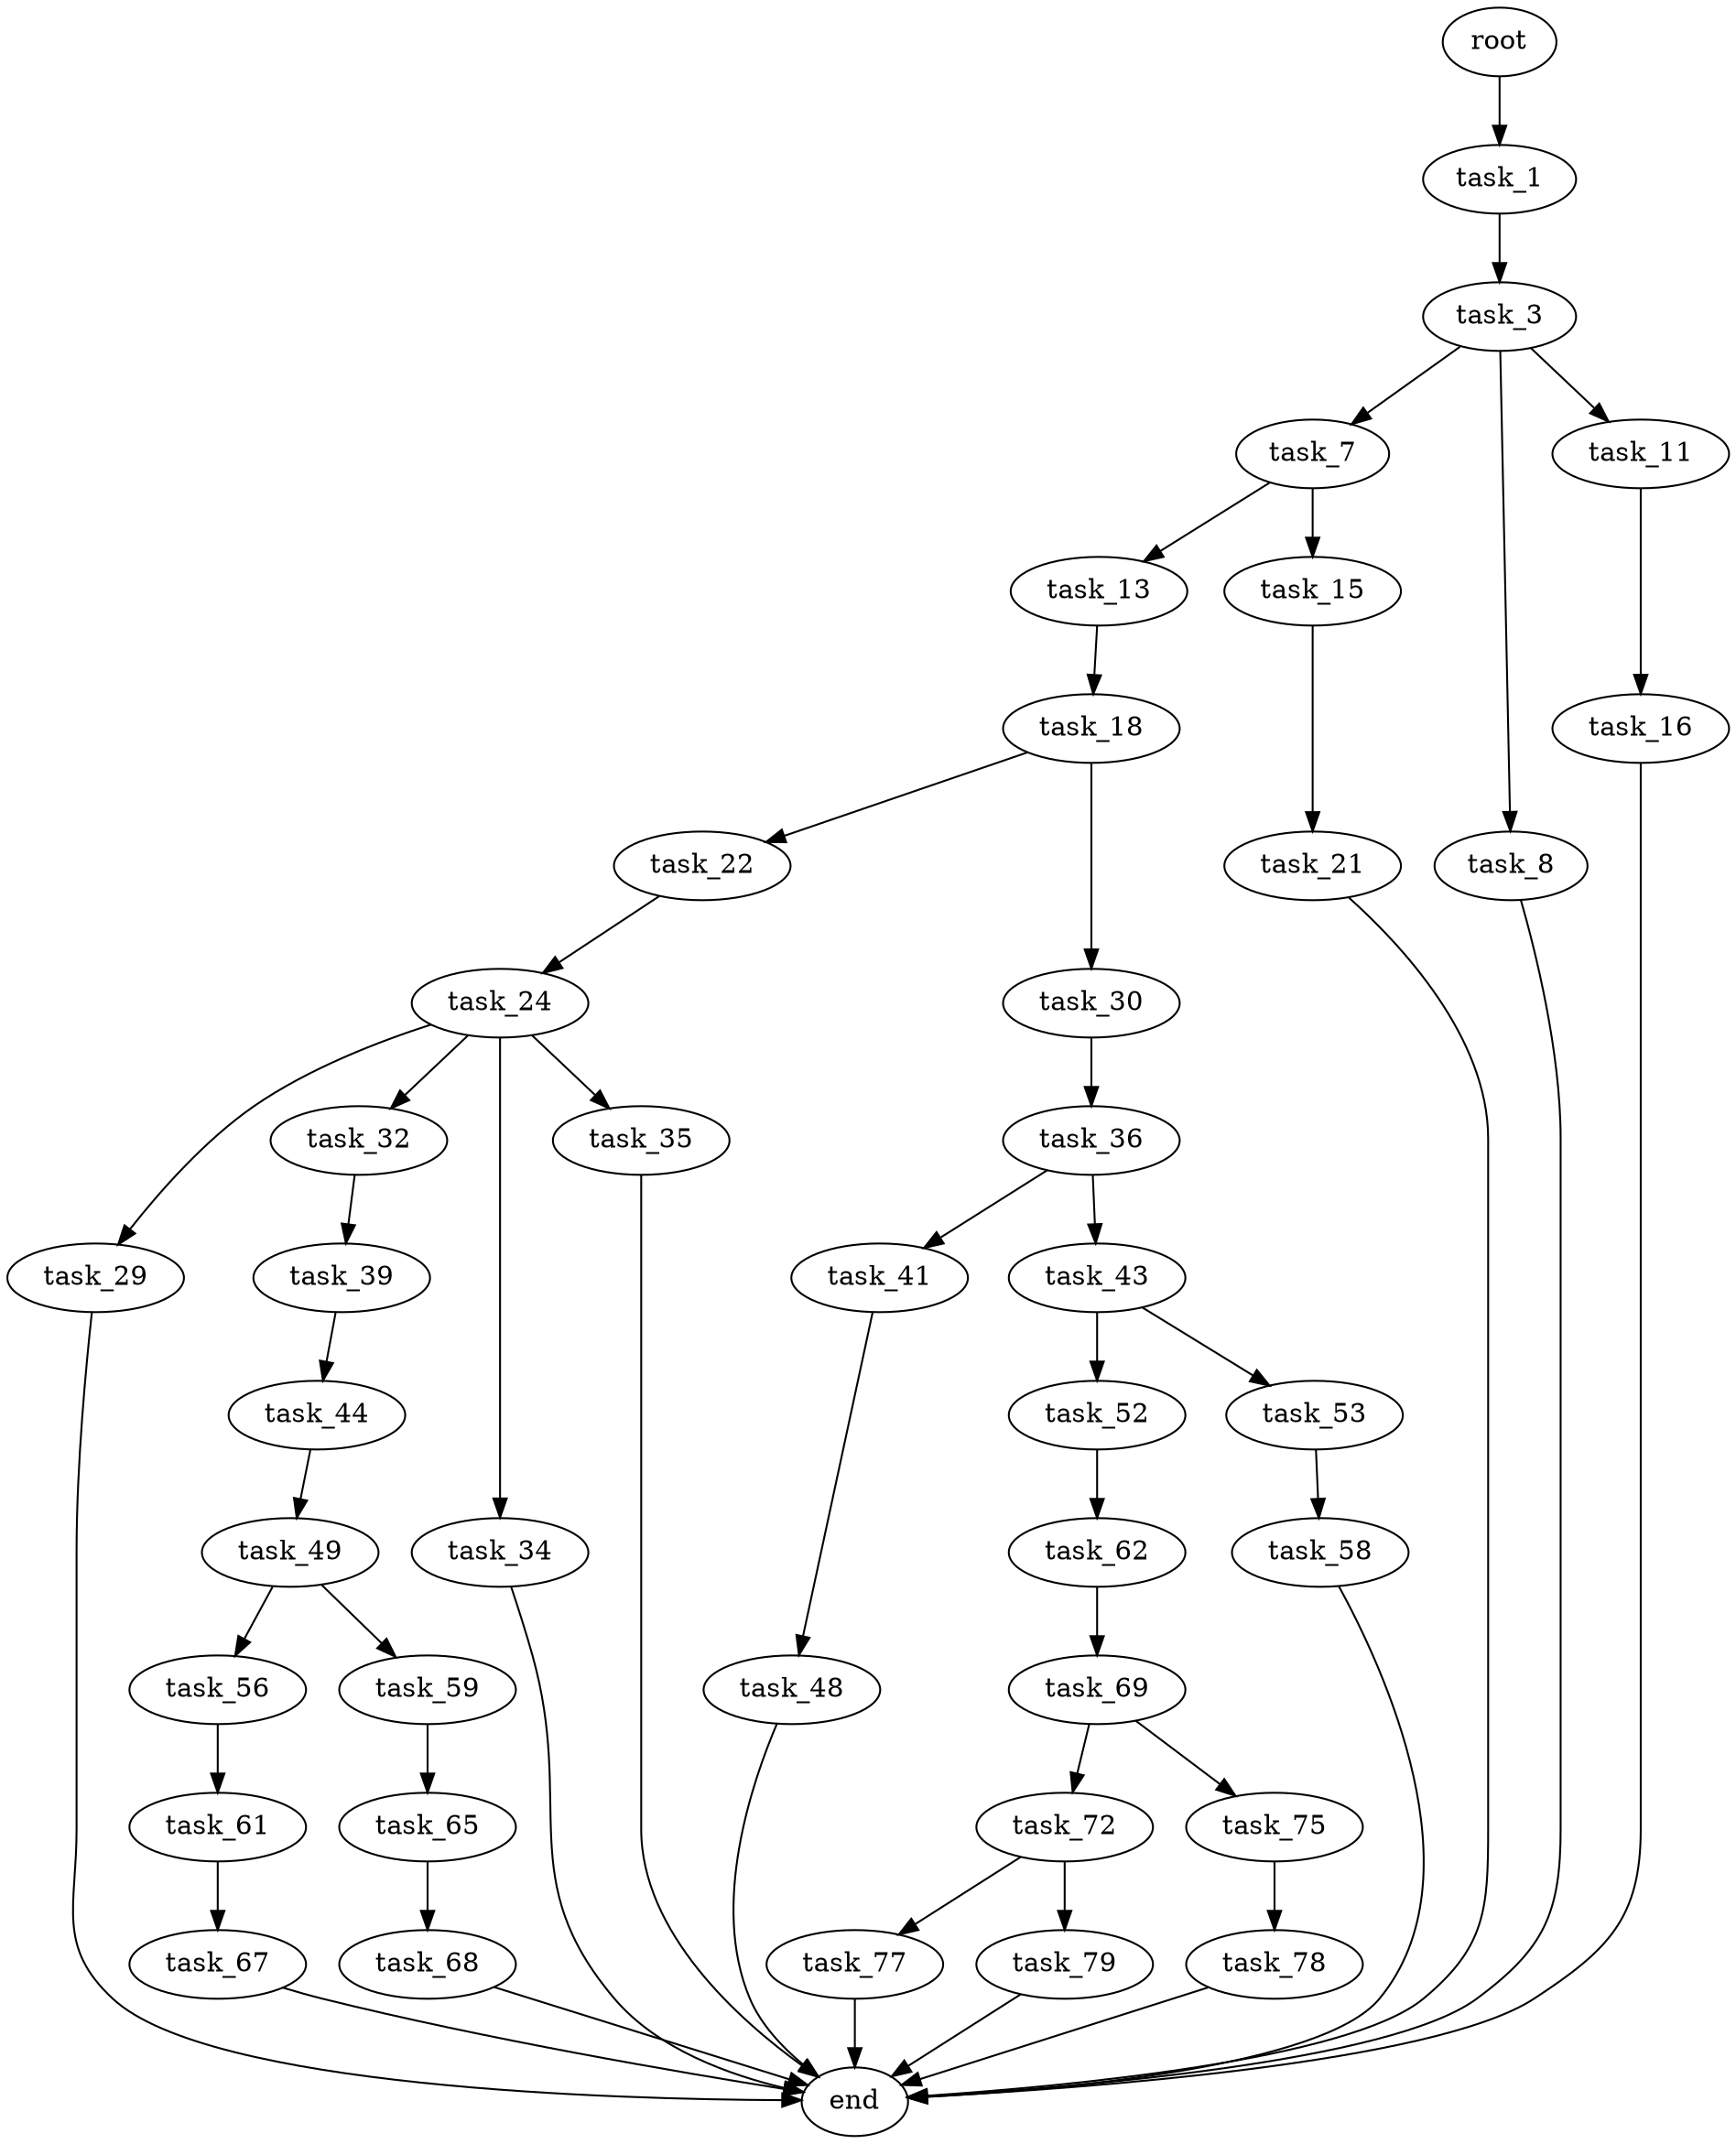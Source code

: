 digraph G {
  root [size="0.000000"];
  task_1 [size="13140529040.000000"];
  task_3 [size="5660673036.000000"];
  task_7 [size="28991029248.000000"];
  task_8 [size="68719476736.000000"];
  task_11 [size="6113664360.000000"];
  task_13 [size="22130606222.000000"];
  task_15 [size="368293445632.000000"];
  end [size="0.000000"];
  task_16 [size="25049448204.000000"];
  task_18 [size="782757789696.000000"];
  task_21 [size="4034086988.000000"];
  task_22 [size="134217728000.000000"];
  task_30 [size="1073741824000.000000"];
  task_24 [size="549755813888.000000"];
  task_29 [size="41698023419.000000"];
  task_32 [size="549755813888.000000"];
  task_34 [size="68719476736.000000"];
  task_35 [size="18806054095.000000"];
  task_36 [size="5477013223.000000"];
  task_39 [size="134217728000.000000"];
  task_41 [size="1087417411859.000000"];
  task_43 [size="17524220720.000000"];
  task_44 [size="47203229244.000000"];
  task_48 [size="46631357875.000000"];
  task_52 [size="609708552834.000000"];
  task_53 [size="782757789696.000000"];
  task_49 [size="8589934592.000000"];
  task_56 [size="3849998765.000000"];
  task_59 [size="782757789696.000000"];
  task_62 [size="945495773319.000000"];
  task_58 [size="191570395152.000000"];
  task_61 [size="791623391208.000000"];
  task_65 [size="782757789696.000000"];
  task_67 [size="134217728000.000000"];
  task_69 [size="13289472802.000000"];
  task_68 [size="79483986577.000000"];
  task_72 [size="549755813888.000000"];
  task_75 [size="68719476736.000000"];
  task_77 [size="36826494114.000000"];
  task_79 [size="1018650988878.000000"];
  task_78 [size="28991029248.000000"];

  root -> task_1 [size="1.000000"];
  task_1 -> task_3 [size="411041792.000000"];
  task_3 -> task_7 [size="134217728.000000"];
  task_3 -> task_8 [size="134217728.000000"];
  task_3 -> task_11 [size="134217728.000000"];
  task_7 -> task_13 [size="75497472.000000"];
  task_7 -> task_15 [size="75497472.000000"];
  task_8 -> end [size="1.000000"];
  task_11 -> task_16 [size="209715200.000000"];
  task_13 -> task_18 [size="536870912.000000"];
  task_15 -> task_21 [size="411041792.000000"];
  task_16 -> end [size="1.000000"];
  task_18 -> task_22 [size="679477248.000000"];
  task_18 -> task_30 [size="679477248.000000"];
  task_21 -> end [size="1.000000"];
  task_22 -> task_24 [size="209715200.000000"];
  task_30 -> task_36 [size="838860800.000000"];
  task_24 -> task_29 [size="536870912.000000"];
  task_24 -> task_32 [size="536870912.000000"];
  task_24 -> task_34 [size="536870912.000000"];
  task_24 -> task_35 [size="536870912.000000"];
  task_29 -> end [size="1.000000"];
  task_32 -> task_39 [size="536870912.000000"];
  task_34 -> end [size="1.000000"];
  task_35 -> end [size="1.000000"];
  task_36 -> task_41 [size="209715200.000000"];
  task_36 -> task_43 [size="209715200.000000"];
  task_39 -> task_44 [size="209715200.000000"];
  task_41 -> task_48 [size="679477248.000000"];
  task_43 -> task_52 [size="33554432.000000"];
  task_43 -> task_53 [size="33554432.000000"];
  task_44 -> task_49 [size="838860800.000000"];
  task_48 -> end [size="1.000000"];
  task_52 -> task_62 [size="679477248.000000"];
  task_53 -> task_58 [size="679477248.000000"];
  task_49 -> task_56 [size="33554432.000000"];
  task_49 -> task_59 [size="33554432.000000"];
  task_56 -> task_61 [size="75497472.000000"];
  task_59 -> task_65 [size="679477248.000000"];
  task_62 -> task_69 [size="679477248.000000"];
  task_58 -> end [size="1.000000"];
  task_61 -> task_67 [size="536870912.000000"];
  task_65 -> task_68 [size="679477248.000000"];
  task_67 -> end [size="1.000000"];
  task_69 -> task_72 [size="536870912.000000"];
  task_69 -> task_75 [size="536870912.000000"];
  task_68 -> end [size="1.000000"];
  task_72 -> task_77 [size="536870912.000000"];
  task_72 -> task_79 [size="536870912.000000"];
  task_75 -> task_78 [size="134217728.000000"];
  task_77 -> end [size="1.000000"];
  task_79 -> end [size="1.000000"];
  task_78 -> end [size="1.000000"];
}
